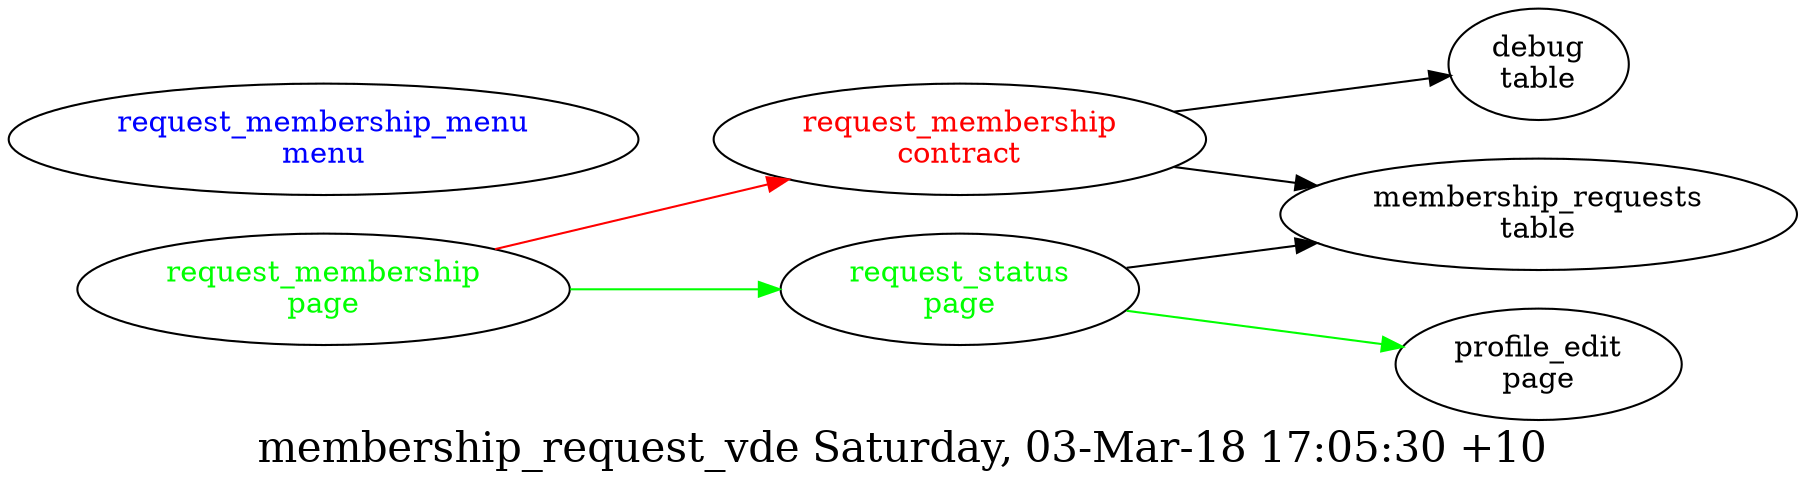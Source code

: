 digraph G {
fontsize="20.0";
label="membership_request_vde Saturday, 03-Mar-18 17:05:30 +10";
rankdir=LR;
"request_membership\ncontract" -> "membership_requests\ntable"
"request_membership\ncontract" -> "debug\ntable"
"request_membership\ncontract" [fontcolor=red, group=contracts];
"request_membership_menu\nmenu" [fontcolor=blue, group=menus];
"request_status\npage" -> "membership_requests\ntable"
"request_status\npage" -> "profile_edit\npage"  [ color=green ]
"request_status\npage" [fontcolor=green, group=pages];
"request_membership\npage" -> "request_membership\ncontract"  [ color=red ]
"request_membership\npage" -> "request_status\npage"  [ color=green ]
"request_membership\npage" [fontcolor=green, group=pages];
"membership_requests\ntable" [group=tables];
}
